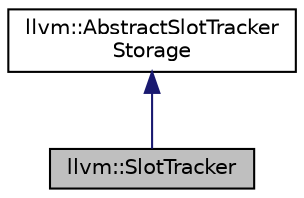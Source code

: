 digraph "llvm::SlotTracker"
{
 // LATEX_PDF_SIZE
  bgcolor="transparent";
  edge [fontname="Helvetica",fontsize="10",labelfontname="Helvetica",labelfontsize="10"];
  node [fontname="Helvetica",fontsize="10",shape=record];
  Node1 [label="llvm::SlotTracker",height=0.2,width=0.4,color="black", fillcolor="grey75", style="filled", fontcolor="black",tooltip="This class provides computation of slot numbers for LLVM Assembly writing."];
  Node2 -> Node1 [dir="back",color="midnightblue",fontsize="10",style="solid",fontname="Helvetica"];
  Node2 [label="llvm::AbstractSlotTracker\lStorage",height=0.2,width=0.4,color="black",URL="$classllvm_1_1AbstractSlotTrackerStorage.html",tooltip="Abstract interface of slot tracker storage."];
}
